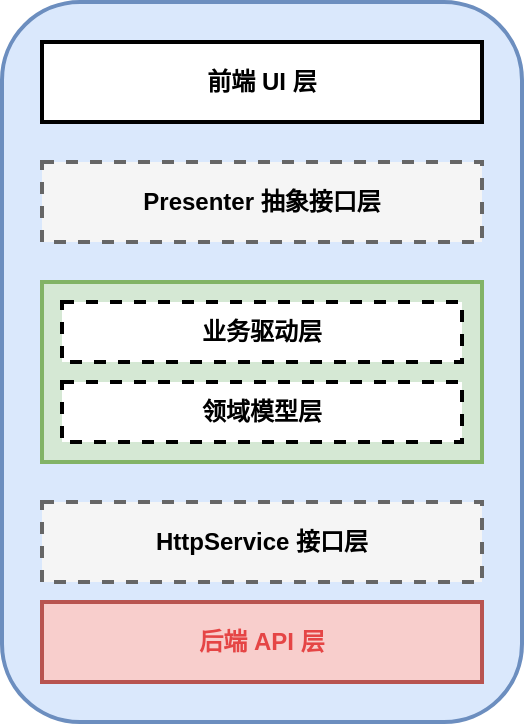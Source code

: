 <mxfile version="20.8.13" type="github">
  <diagram name="第 1 页" id="8LBL9vi3ukwS91IAbLZn">
    <mxGraphModel dx="954" dy="569" grid="1" gridSize="10" guides="1" tooltips="1" connect="1" arrows="1" fold="1" page="1" pageScale="1" pageWidth="827" pageHeight="1169" math="0" shadow="0">
      <root>
        <mxCell id="0" />
        <mxCell id="1" parent="0" />
        <mxCell id="RpLekfN0j3j2eR4J-63L-9" value="" style="rounded=1;whiteSpace=wrap;html=1;strokeWidth=2;fillColor=#dae8fc;strokeColor=#6c8ebf;" vertex="1" parent="1">
          <mxGeometry x="100" y="140" width="260" height="360" as="geometry" />
        </mxCell>
        <mxCell id="RpLekfN0j3j2eR4J-63L-2" value="&lt;b&gt;前端 UI 层&lt;/b&gt;" style="rounded=0;whiteSpace=wrap;html=1;strokeWidth=2;" vertex="1" parent="1">
          <mxGeometry x="120" y="160" width="220" height="40" as="geometry" />
        </mxCell>
        <mxCell id="RpLekfN0j3j2eR4J-63L-3" value="&lt;b style=&quot;&quot;&gt;&lt;font color=&quot;#000000&quot;&gt;Presenter 抽象接口层&lt;/font&gt;&lt;/b&gt;" style="rounded=0;whiteSpace=wrap;html=1;fillColor=#f5f5f5;strokeColor=#666666;strokeWidth=2;dashed=1;fontColor=#333333;" vertex="1" parent="1">
          <mxGeometry x="120" y="220" width="220" height="40" as="geometry" />
        </mxCell>
        <mxCell id="RpLekfN0j3j2eR4J-63L-4" value="" style="rounded=0;whiteSpace=wrap;html=1;fillColor=#d5e8d4;strokeColor=#82b366;strokeWidth=2;" vertex="1" parent="1">
          <mxGeometry x="120" y="280" width="220" height="90" as="geometry" />
        </mxCell>
        <mxCell id="RpLekfN0j3j2eR4J-63L-5" value="&lt;b&gt;业务驱动层&lt;/b&gt;" style="rounded=0;whiteSpace=wrap;html=1;dashed=1;strokeWidth=2;fontColor=#000000;" vertex="1" parent="1">
          <mxGeometry x="130" y="290" width="200" height="30" as="geometry" />
        </mxCell>
        <mxCell id="RpLekfN0j3j2eR4J-63L-6" value="&lt;b&gt;领域模型层&lt;/b&gt;" style="rounded=0;whiteSpace=wrap;html=1;dashed=1;strokeWidth=2;fontColor=#000000;" vertex="1" parent="1">
          <mxGeometry x="130" y="330" width="200" height="30" as="geometry" />
        </mxCell>
        <mxCell id="RpLekfN0j3j2eR4J-63L-7" value="&lt;font color=&quot;#000000&quot;&gt;&lt;b&gt;HttpService 接口层&lt;/b&gt;&lt;/font&gt;" style="rounded=0;whiteSpace=wrap;html=1;fillColor=#f5f5f5;strokeColor=#666666;strokeWidth=2;dashed=1;fontColor=#333333;" vertex="1" parent="1">
          <mxGeometry x="120" y="390" width="220" height="40" as="geometry" />
        </mxCell>
        <mxCell id="RpLekfN0j3j2eR4J-63L-8" value="&lt;b style=&quot;&quot;&gt;&lt;font color=&quot;#e54545&quot;&gt;后端 API 层&lt;/font&gt;&lt;/b&gt;" style="rounded=0;whiteSpace=wrap;html=1;fillColor=#f8cecc;strokeColor=#b85450;strokeWidth=2;" vertex="1" parent="1">
          <mxGeometry x="120" y="440" width="220" height="40" as="geometry" />
        </mxCell>
      </root>
    </mxGraphModel>
  </diagram>
</mxfile>
